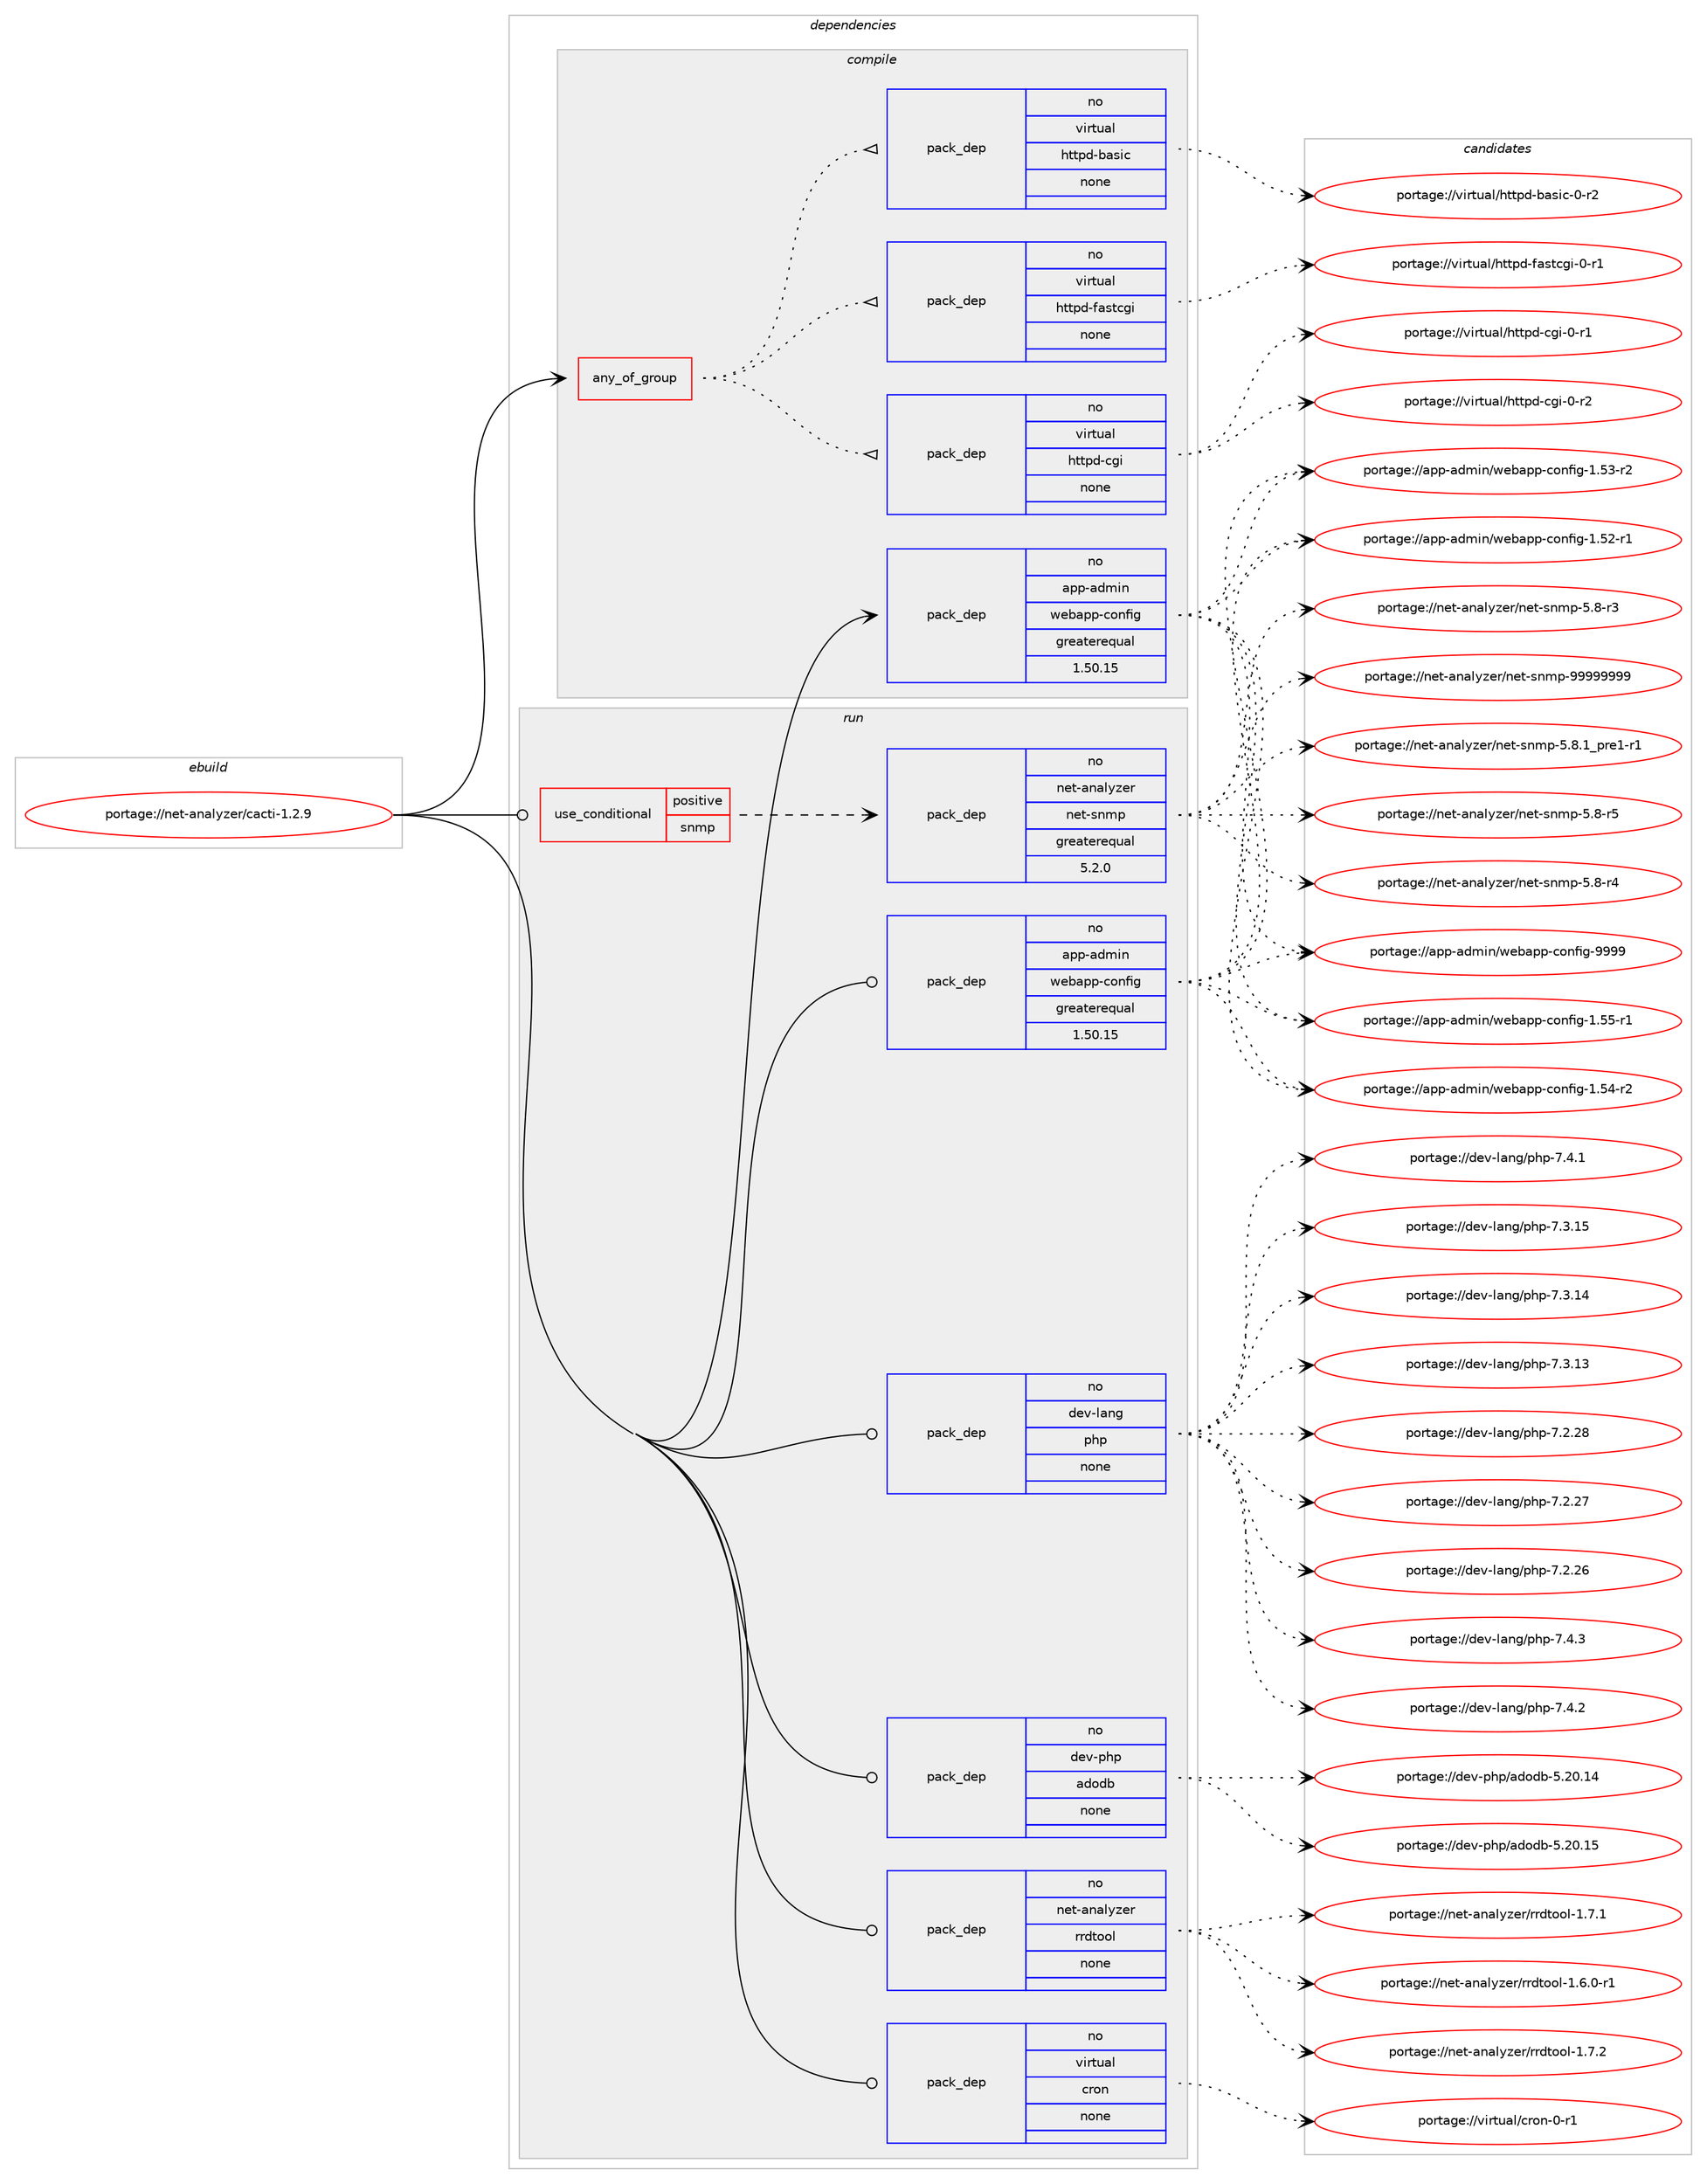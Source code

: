 digraph prolog {

# *************
# Graph options
# *************

newrank=true;
concentrate=true;
compound=true;
graph [rankdir=LR,fontname=Helvetica,fontsize=10,ranksep=1.5];#, ranksep=2.5, nodesep=0.2];
edge  [arrowhead=vee];
node  [fontname=Helvetica,fontsize=10];

# **********
# The ebuild
# **********

subgraph cluster_leftcol {
color=gray;
rank=same;
label=<<i>ebuild</i>>;
id [label="portage://net-analyzer/cacti-1.2.9", color=red, width=4, href="../net-analyzer/cacti-1.2.9.svg"];
}

# ****************
# The dependencies
# ****************

subgraph cluster_midcol {
color=gray;
label=<<i>dependencies</i>>;
subgraph cluster_compile {
fillcolor="#eeeeee";
style=filled;
label=<<i>compile</i>>;
subgraph any1677 {
dependency94021 [label=<<TABLE BORDER="0" CELLBORDER="1" CELLSPACING="0" CELLPADDING="4"><TR><TD CELLPADDING="10">any_of_group</TD></TR></TABLE>>, shape=none, color=red];subgraph pack71552 {
dependency94022 [label=<<TABLE BORDER="0" CELLBORDER="1" CELLSPACING="0" CELLPADDING="4" WIDTH="220"><TR><TD ROWSPAN="6" CELLPADDING="30">pack_dep</TD></TR><TR><TD WIDTH="110">no</TD></TR><TR><TD>virtual</TD></TR><TR><TD>httpd-basic</TD></TR><TR><TD>none</TD></TR><TR><TD></TD></TR></TABLE>>, shape=none, color=blue];
}
dependency94021:e -> dependency94022:w [weight=20,style="dotted",arrowhead="oinv"];
subgraph pack71553 {
dependency94023 [label=<<TABLE BORDER="0" CELLBORDER="1" CELLSPACING="0" CELLPADDING="4" WIDTH="220"><TR><TD ROWSPAN="6" CELLPADDING="30">pack_dep</TD></TR><TR><TD WIDTH="110">no</TD></TR><TR><TD>virtual</TD></TR><TR><TD>httpd-cgi</TD></TR><TR><TD>none</TD></TR><TR><TD></TD></TR></TABLE>>, shape=none, color=blue];
}
dependency94021:e -> dependency94023:w [weight=20,style="dotted",arrowhead="oinv"];
subgraph pack71554 {
dependency94024 [label=<<TABLE BORDER="0" CELLBORDER="1" CELLSPACING="0" CELLPADDING="4" WIDTH="220"><TR><TD ROWSPAN="6" CELLPADDING="30">pack_dep</TD></TR><TR><TD WIDTH="110">no</TD></TR><TR><TD>virtual</TD></TR><TR><TD>httpd-fastcgi</TD></TR><TR><TD>none</TD></TR><TR><TD></TD></TR></TABLE>>, shape=none, color=blue];
}
dependency94021:e -> dependency94024:w [weight=20,style="dotted",arrowhead="oinv"];
}
id:e -> dependency94021:w [weight=20,style="solid",arrowhead="vee"];
subgraph pack71555 {
dependency94025 [label=<<TABLE BORDER="0" CELLBORDER="1" CELLSPACING="0" CELLPADDING="4" WIDTH="220"><TR><TD ROWSPAN="6" CELLPADDING="30">pack_dep</TD></TR><TR><TD WIDTH="110">no</TD></TR><TR><TD>app-admin</TD></TR><TR><TD>webapp-config</TD></TR><TR><TD>greaterequal</TD></TR><TR><TD>1.50.15</TD></TR></TABLE>>, shape=none, color=blue];
}
id:e -> dependency94025:w [weight=20,style="solid",arrowhead="vee"];
}
subgraph cluster_compileandrun {
fillcolor="#eeeeee";
style=filled;
label=<<i>compile and run</i>>;
}
subgraph cluster_run {
fillcolor="#eeeeee";
style=filled;
label=<<i>run</i>>;
subgraph cond20716 {
dependency94026 [label=<<TABLE BORDER="0" CELLBORDER="1" CELLSPACING="0" CELLPADDING="4"><TR><TD ROWSPAN="3" CELLPADDING="10">use_conditional</TD></TR><TR><TD>positive</TD></TR><TR><TD>snmp</TD></TR></TABLE>>, shape=none, color=red];
subgraph pack71556 {
dependency94027 [label=<<TABLE BORDER="0" CELLBORDER="1" CELLSPACING="0" CELLPADDING="4" WIDTH="220"><TR><TD ROWSPAN="6" CELLPADDING="30">pack_dep</TD></TR><TR><TD WIDTH="110">no</TD></TR><TR><TD>net-analyzer</TD></TR><TR><TD>net-snmp</TD></TR><TR><TD>greaterequal</TD></TR><TR><TD>5.2.0</TD></TR></TABLE>>, shape=none, color=blue];
}
dependency94026:e -> dependency94027:w [weight=20,style="dashed",arrowhead="vee"];
}
id:e -> dependency94026:w [weight=20,style="solid",arrowhead="odot"];
subgraph pack71557 {
dependency94028 [label=<<TABLE BORDER="0" CELLBORDER="1" CELLSPACING="0" CELLPADDING="4" WIDTH="220"><TR><TD ROWSPAN="6" CELLPADDING="30">pack_dep</TD></TR><TR><TD WIDTH="110">no</TD></TR><TR><TD>app-admin</TD></TR><TR><TD>webapp-config</TD></TR><TR><TD>greaterequal</TD></TR><TR><TD>1.50.15</TD></TR></TABLE>>, shape=none, color=blue];
}
id:e -> dependency94028:w [weight=20,style="solid",arrowhead="odot"];
subgraph pack71558 {
dependency94029 [label=<<TABLE BORDER="0" CELLBORDER="1" CELLSPACING="0" CELLPADDING="4" WIDTH="220"><TR><TD ROWSPAN="6" CELLPADDING="30">pack_dep</TD></TR><TR><TD WIDTH="110">no</TD></TR><TR><TD>dev-lang</TD></TR><TR><TD>php</TD></TR><TR><TD>none</TD></TR><TR><TD></TD></TR></TABLE>>, shape=none, color=blue];
}
id:e -> dependency94029:w [weight=20,style="solid",arrowhead="odot"];
subgraph pack71559 {
dependency94030 [label=<<TABLE BORDER="0" CELLBORDER="1" CELLSPACING="0" CELLPADDING="4" WIDTH="220"><TR><TD ROWSPAN="6" CELLPADDING="30">pack_dep</TD></TR><TR><TD WIDTH="110">no</TD></TR><TR><TD>dev-php</TD></TR><TR><TD>adodb</TD></TR><TR><TD>none</TD></TR><TR><TD></TD></TR></TABLE>>, shape=none, color=blue];
}
id:e -> dependency94030:w [weight=20,style="solid",arrowhead="odot"];
subgraph pack71560 {
dependency94031 [label=<<TABLE BORDER="0" CELLBORDER="1" CELLSPACING="0" CELLPADDING="4" WIDTH="220"><TR><TD ROWSPAN="6" CELLPADDING="30">pack_dep</TD></TR><TR><TD WIDTH="110">no</TD></TR><TR><TD>net-analyzer</TD></TR><TR><TD>rrdtool</TD></TR><TR><TD>none</TD></TR><TR><TD></TD></TR></TABLE>>, shape=none, color=blue];
}
id:e -> dependency94031:w [weight=20,style="solid",arrowhead="odot"];
subgraph pack71561 {
dependency94032 [label=<<TABLE BORDER="0" CELLBORDER="1" CELLSPACING="0" CELLPADDING="4" WIDTH="220"><TR><TD ROWSPAN="6" CELLPADDING="30">pack_dep</TD></TR><TR><TD WIDTH="110">no</TD></TR><TR><TD>virtual</TD></TR><TR><TD>cron</TD></TR><TR><TD>none</TD></TR><TR><TD></TD></TR></TABLE>>, shape=none, color=blue];
}
id:e -> dependency94032:w [weight=20,style="solid",arrowhead="odot"];
}
}

# **************
# The candidates
# **************

subgraph cluster_choices {
rank=same;
color=gray;
label=<<i>candidates</i>>;

subgraph choice71552 {
color=black;
nodesep=1;
choice11810511411611797108471041161161121004598971151059945484511450 [label="portage://virtual/httpd-basic-0-r2", color=red, width=4,href="../virtual/httpd-basic-0-r2.svg"];
dependency94022:e -> choice11810511411611797108471041161161121004598971151059945484511450:w [style=dotted,weight="100"];
}
subgraph choice71553 {
color=black;
nodesep=1;
choice1181051141161179710847104116116112100459910310545484511450 [label="portage://virtual/httpd-cgi-0-r2", color=red, width=4,href="../virtual/httpd-cgi-0-r2.svg"];
choice1181051141161179710847104116116112100459910310545484511449 [label="portage://virtual/httpd-cgi-0-r1", color=red, width=4,href="../virtual/httpd-cgi-0-r1.svg"];
dependency94023:e -> choice1181051141161179710847104116116112100459910310545484511450:w [style=dotted,weight="100"];
dependency94023:e -> choice1181051141161179710847104116116112100459910310545484511449:w [style=dotted,weight="100"];
}
subgraph choice71554 {
color=black;
nodesep=1;
choice118105114116117971084710411611611210045102971151169910310545484511449 [label="portage://virtual/httpd-fastcgi-0-r1", color=red, width=4,href="../virtual/httpd-fastcgi-0-r1.svg"];
dependency94024:e -> choice118105114116117971084710411611611210045102971151169910310545484511449:w [style=dotted,weight="100"];
}
subgraph choice71555 {
color=black;
nodesep=1;
choice97112112459710010910511047119101989711211245991111101021051034557575757 [label="portage://app-admin/webapp-config-9999", color=red, width=4,href="../app-admin/webapp-config-9999.svg"];
choice971121124597100109105110471191019897112112459911111010210510345494653534511449 [label="portage://app-admin/webapp-config-1.55-r1", color=red, width=4,href="../app-admin/webapp-config-1.55-r1.svg"];
choice971121124597100109105110471191019897112112459911111010210510345494653524511450 [label="portage://app-admin/webapp-config-1.54-r2", color=red, width=4,href="../app-admin/webapp-config-1.54-r2.svg"];
choice971121124597100109105110471191019897112112459911111010210510345494653514511450 [label="portage://app-admin/webapp-config-1.53-r2", color=red, width=4,href="../app-admin/webapp-config-1.53-r2.svg"];
choice971121124597100109105110471191019897112112459911111010210510345494653504511449 [label="portage://app-admin/webapp-config-1.52-r1", color=red, width=4,href="../app-admin/webapp-config-1.52-r1.svg"];
dependency94025:e -> choice97112112459710010910511047119101989711211245991111101021051034557575757:w [style=dotted,weight="100"];
dependency94025:e -> choice971121124597100109105110471191019897112112459911111010210510345494653534511449:w [style=dotted,weight="100"];
dependency94025:e -> choice971121124597100109105110471191019897112112459911111010210510345494653524511450:w [style=dotted,weight="100"];
dependency94025:e -> choice971121124597100109105110471191019897112112459911111010210510345494653514511450:w [style=dotted,weight="100"];
dependency94025:e -> choice971121124597100109105110471191019897112112459911111010210510345494653504511449:w [style=dotted,weight="100"];
}
subgraph choice71556 {
color=black;
nodesep=1;
choice1101011164597110971081211221011144711010111645115110109112455757575757575757 [label="portage://net-analyzer/net-snmp-99999999", color=red, width=4,href="../net-analyzer/net-snmp-99999999.svg"];
choice110101116459711097108121122101114471101011164511511010911245534656464995112114101494511449 [label="portage://net-analyzer/net-snmp-5.8.1_pre1-r1", color=red, width=4,href="../net-analyzer/net-snmp-5.8.1_pre1-r1.svg"];
choice1101011164597110971081211221011144711010111645115110109112455346564511453 [label="portage://net-analyzer/net-snmp-5.8-r5", color=red, width=4,href="../net-analyzer/net-snmp-5.8-r5.svg"];
choice1101011164597110971081211221011144711010111645115110109112455346564511452 [label="portage://net-analyzer/net-snmp-5.8-r4", color=red, width=4,href="../net-analyzer/net-snmp-5.8-r4.svg"];
choice1101011164597110971081211221011144711010111645115110109112455346564511451 [label="portage://net-analyzer/net-snmp-5.8-r3", color=red, width=4,href="../net-analyzer/net-snmp-5.8-r3.svg"];
dependency94027:e -> choice1101011164597110971081211221011144711010111645115110109112455757575757575757:w [style=dotted,weight="100"];
dependency94027:e -> choice110101116459711097108121122101114471101011164511511010911245534656464995112114101494511449:w [style=dotted,weight="100"];
dependency94027:e -> choice1101011164597110971081211221011144711010111645115110109112455346564511453:w [style=dotted,weight="100"];
dependency94027:e -> choice1101011164597110971081211221011144711010111645115110109112455346564511452:w [style=dotted,weight="100"];
dependency94027:e -> choice1101011164597110971081211221011144711010111645115110109112455346564511451:w [style=dotted,weight="100"];
}
subgraph choice71557 {
color=black;
nodesep=1;
choice97112112459710010910511047119101989711211245991111101021051034557575757 [label="portage://app-admin/webapp-config-9999", color=red, width=4,href="../app-admin/webapp-config-9999.svg"];
choice971121124597100109105110471191019897112112459911111010210510345494653534511449 [label="portage://app-admin/webapp-config-1.55-r1", color=red, width=4,href="../app-admin/webapp-config-1.55-r1.svg"];
choice971121124597100109105110471191019897112112459911111010210510345494653524511450 [label="portage://app-admin/webapp-config-1.54-r2", color=red, width=4,href="../app-admin/webapp-config-1.54-r2.svg"];
choice971121124597100109105110471191019897112112459911111010210510345494653514511450 [label="portage://app-admin/webapp-config-1.53-r2", color=red, width=4,href="../app-admin/webapp-config-1.53-r2.svg"];
choice971121124597100109105110471191019897112112459911111010210510345494653504511449 [label="portage://app-admin/webapp-config-1.52-r1", color=red, width=4,href="../app-admin/webapp-config-1.52-r1.svg"];
dependency94028:e -> choice97112112459710010910511047119101989711211245991111101021051034557575757:w [style=dotted,weight="100"];
dependency94028:e -> choice971121124597100109105110471191019897112112459911111010210510345494653534511449:w [style=dotted,weight="100"];
dependency94028:e -> choice971121124597100109105110471191019897112112459911111010210510345494653524511450:w [style=dotted,weight="100"];
dependency94028:e -> choice971121124597100109105110471191019897112112459911111010210510345494653514511450:w [style=dotted,weight="100"];
dependency94028:e -> choice971121124597100109105110471191019897112112459911111010210510345494653504511449:w [style=dotted,weight="100"];
}
subgraph choice71558 {
color=black;
nodesep=1;
choice100101118451089711010347112104112455546524651 [label="portage://dev-lang/php-7.4.3", color=red, width=4,href="../dev-lang/php-7.4.3.svg"];
choice100101118451089711010347112104112455546524650 [label="portage://dev-lang/php-7.4.2", color=red, width=4,href="../dev-lang/php-7.4.2.svg"];
choice100101118451089711010347112104112455546524649 [label="portage://dev-lang/php-7.4.1", color=red, width=4,href="../dev-lang/php-7.4.1.svg"];
choice10010111845108971101034711210411245554651464953 [label="portage://dev-lang/php-7.3.15", color=red, width=4,href="../dev-lang/php-7.3.15.svg"];
choice10010111845108971101034711210411245554651464952 [label="portage://dev-lang/php-7.3.14", color=red, width=4,href="../dev-lang/php-7.3.14.svg"];
choice10010111845108971101034711210411245554651464951 [label="portage://dev-lang/php-7.3.13", color=red, width=4,href="../dev-lang/php-7.3.13.svg"];
choice10010111845108971101034711210411245554650465056 [label="portage://dev-lang/php-7.2.28", color=red, width=4,href="../dev-lang/php-7.2.28.svg"];
choice10010111845108971101034711210411245554650465055 [label="portage://dev-lang/php-7.2.27", color=red, width=4,href="../dev-lang/php-7.2.27.svg"];
choice10010111845108971101034711210411245554650465054 [label="portage://dev-lang/php-7.2.26", color=red, width=4,href="../dev-lang/php-7.2.26.svg"];
dependency94029:e -> choice100101118451089711010347112104112455546524651:w [style=dotted,weight="100"];
dependency94029:e -> choice100101118451089711010347112104112455546524650:w [style=dotted,weight="100"];
dependency94029:e -> choice100101118451089711010347112104112455546524649:w [style=dotted,weight="100"];
dependency94029:e -> choice10010111845108971101034711210411245554651464953:w [style=dotted,weight="100"];
dependency94029:e -> choice10010111845108971101034711210411245554651464952:w [style=dotted,weight="100"];
dependency94029:e -> choice10010111845108971101034711210411245554651464951:w [style=dotted,weight="100"];
dependency94029:e -> choice10010111845108971101034711210411245554650465056:w [style=dotted,weight="100"];
dependency94029:e -> choice10010111845108971101034711210411245554650465055:w [style=dotted,weight="100"];
dependency94029:e -> choice10010111845108971101034711210411245554650465054:w [style=dotted,weight="100"];
}
subgraph choice71559 {
color=black;
nodesep=1;
choice100101118451121041124797100111100984553465048464953 [label="portage://dev-php/adodb-5.20.15", color=red, width=4,href="../dev-php/adodb-5.20.15.svg"];
choice100101118451121041124797100111100984553465048464952 [label="portage://dev-php/adodb-5.20.14", color=red, width=4,href="../dev-php/adodb-5.20.14.svg"];
dependency94030:e -> choice100101118451121041124797100111100984553465048464953:w [style=dotted,weight="100"];
dependency94030:e -> choice100101118451121041124797100111100984553465048464952:w [style=dotted,weight="100"];
}
subgraph choice71560 {
color=black;
nodesep=1;
choice11010111645971109710812112210111447114114100116111111108454946554650 [label="portage://net-analyzer/rrdtool-1.7.2", color=red, width=4,href="../net-analyzer/rrdtool-1.7.2.svg"];
choice11010111645971109710812112210111447114114100116111111108454946554649 [label="portage://net-analyzer/rrdtool-1.7.1", color=red, width=4,href="../net-analyzer/rrdtool-1.7.1.svg"];
choice110101116459711097108121122101114471141141001161111111084549465446484511449 [label="portage://net-analyzer/rrdtool-1.6.0-r1", color=red, width=4,href="../net-analyzer/rrdtool-1.6.0-r1.svg"];
dependency94031:e -> choice11010111645971109710812112210111447114114100116111111108454946554650:w [style=dotted,weight="100"];
dependency94031:e -> choice11010111645971109710812112210111447114114100116111111108454946554649:w [style=dotted,weight="100"];
dependency94031:e -> choice110101116459711097108121122101114471141141001161111111084549465446484511449:w [style=dotted,weight="100"];
}
subgraph choice71561 {
color=black;
nodesep=1;
choice11810511411611797108479911411111045484511449 [label="portage://virtual/cron-0-r1", color=red, width=4,href="../virtual/cron-0-r1.svg"];
dependency94032:e -> choice11810511411611797108479911411111045484511449:w [style=dotted,weight="100"];
}
}

}
